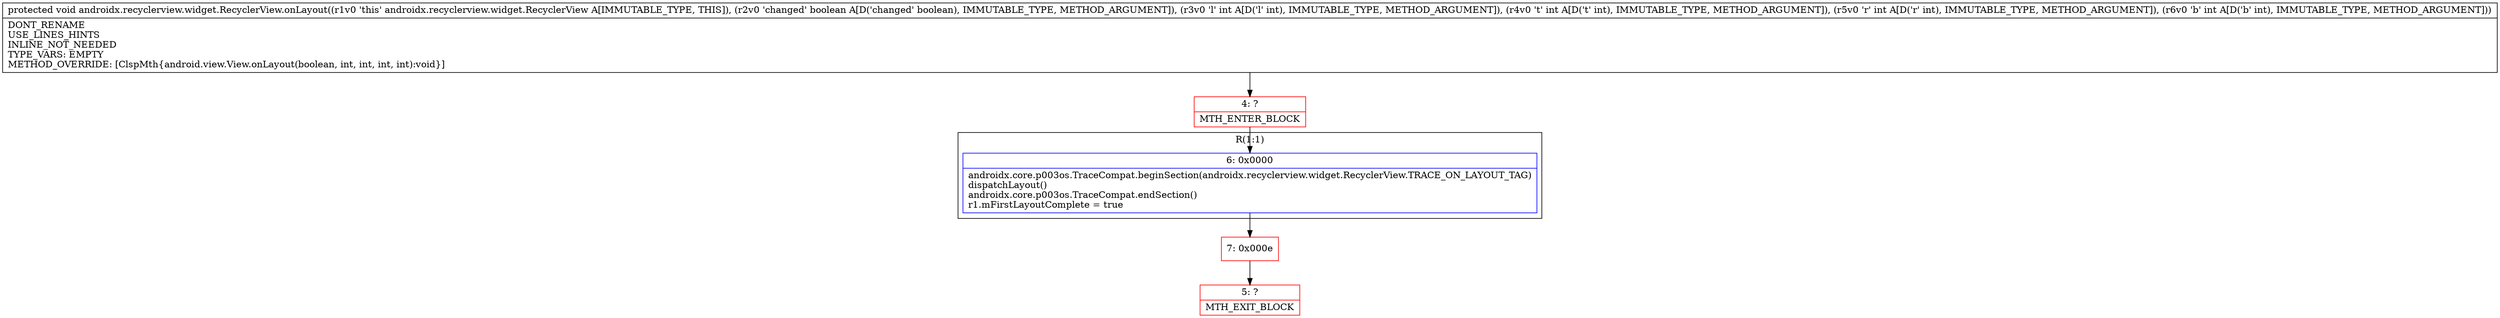 digraph "CFG forandroidx.recyclerview.widget.RecyclerView.onLayout(ZIIII)V" {
subgraph cluster_Region_1031192074 {
label = "R(1:1)";
node [shape=record,color=blue];
Node_6 [shape=record,label="{6\:\ 0x0000|androidx.core.p003os.TraceCompat.beginSection(androidx.recyclerview.widget.RecyclerView.TRACE_ON_LAYOUT_TAG)\ldispatchLayout()\landroidx.core.p003os.TraceCompat.endSection()\lr1.mFirstLayoutComplete = true\l}"];
}
Node_4 [shape=record,color=red,label="{4\:\ ?|MTH_ENTER_BLOCK\l}"];
Node_7 [shape=record,color=red,label="{7\:\ 0x000e}"];
Node_5 [shape=record,color=red,label="{5\:\ ?|MTH_EXIT_BLOCK\l}"];
MethodNode[shape=record,label="{protected void androidx.recyclerview.widget.RecyclerView.onLayout((r1v0 'this' androidx.recyclerview.widget.RecyclerView A[IMMUTABLE_TYPE, THIS]), (r2v0 'changed' boolean A[D('changed' boolean), IMMUTABLE_TYPE, METHOD_ARGUMENT]), (r3v0 'l' int A[D('l' int), IMMUTABLE_TYPE, METHOD_ARGUMENT]), (r4v0 't' int A[D('t' int), IMMUTABLE_TYPE, METHOD_ARGUMENT]), (r5v0 'r' int A[D('r' int), IMMUTABLE_TYPE, METHOD_ARGUMENT]), (r6v0 'b' int A[D('b' int), IMMUTABLE_TYPE, METHOD_ARGUMENT]))  | DONT_RENAME\lUSE_LINES_HINTS\lINLINE_NOT_NEEDED\lTYPE_VARS: EMPTY\lMETHOD_OVERRIDE: [ClspMth\{android.view.View.onLayout(boolean, int, int, int, int):void\}]\l}"];
MethodNode -> Node_4;Node_6 -> Node_7;
Node_4 -> Node_6;
Node_7 -> Node_5;
}

